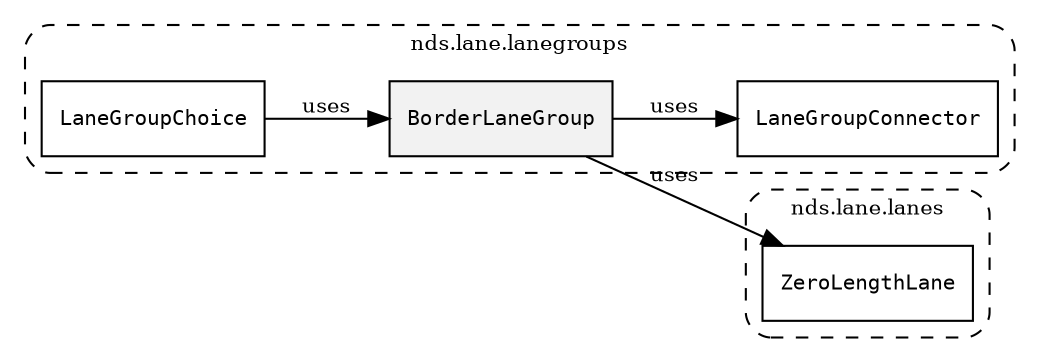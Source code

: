 /**
 * This dot file creates symbol collaboration diagram for BorderLaneGroup.
 */
digraph ZSERIO
{
    node [shape=box, fontsize=10];
    rankdir="LR";
    fontsize=10;
    tooltip="BorderLaneGroup collaboration diagram";

    subgraph "cluster_nds.lane.lanegroups"
    {
        style="dashed, rounded";
        label="nds.lane.lanegroups";
        tooltip="Package nds.lane.lanegroups";
        href="../../../content/packages/nds.lane.lanegroups.html#Package-nds-lane-lanegroups";
        target="_parent";

        "BorderLaneGroup" [style="filled", fillcolor="#0000000D", target="_parent", label=<<font face="monospace"><table align="center" border="0" cellspacing="0" cellpadding="0"><tr><td href="../../../content/packages/nds.lane.lanegroups.html#Structure-BorderLaneGroup" title="Structure defined in nds.lane.lanegroups">BorderLaneGroup</td></tr></table></font>>];
        "LaneGroupConnector" [target="_parent", label=<<font face="monospace"><table align="center" border="0" cellspacing="0" cellpadding="0"><tr><td href="../../../content/packages/nds.lane.lanegroups.html#Structure-LaneGroupConnector" title="Structure defined in nds.lane.lanegroups">LaneGroupConnector</td></tr></table></font>>];
        "LaneGroupChoice" [target="_parent", label=<<font face="monospace"><table align="center" border="0" cellspacing="0" cellpadding="0"><tr><td href="../../../content/packages/nds.lane.lanegroups.html#Choice-LaneGroupChoice" title="Choice defined in nds.lane.lanegroups">LaneGroupChoice</td></tr></table></font>>];
    }

    subgraph "cluster_nds.lane.lanes"
    {
        style="dashed, rounded";
        label="nds.lane.lanes";
        tooltip="Package nds.lane.lanes";
        href="../../../content/packages/nds.lane.lanes.html#Package-nds-lane-lanes";
        target="_parent";

        "ZeroLengthLane" [target="_parent", label=<<font face="monospace"><table align="center" border="0" cellspacing="0" cellpadding="0"><tr><td href="../../../content/packages/nds.lane.lanes.html#Structure-ZeroLengthLane" title="Structure defined in nds.lane.lanes">ZeroLengthLane</td></tr></table></font>>];
    }

    "BorderLaneGroup" -> "LaneGroupConnector" [label="uses", fontsize=10];
    "BorderLaneGroup" -> "ZeroLengthLane" [label="uses", fontsize=10];
    "LaneGroupChoice" -> "BorderLaneGroup" [label="uses", fontsize=10];
}
